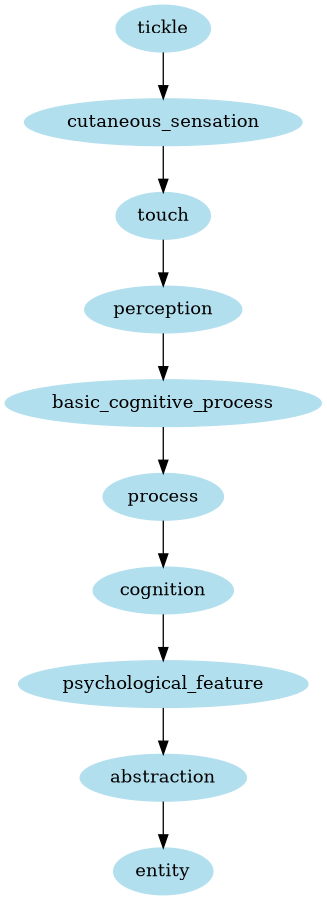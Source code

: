 digraph unix {
	node [color=lightblue2 style=filled]
	size="6,6"
	tickle -> cutaneous_sensation
	cutaneous_sensation -> touch
	touch -> perception
	perception -> basic_cognitive_process
	basic_cognitive_process -> process
	process -> cognition
	cognition -> psychological_feature
	psychological_feature -> abstraction
	abstraction -> entity
}
